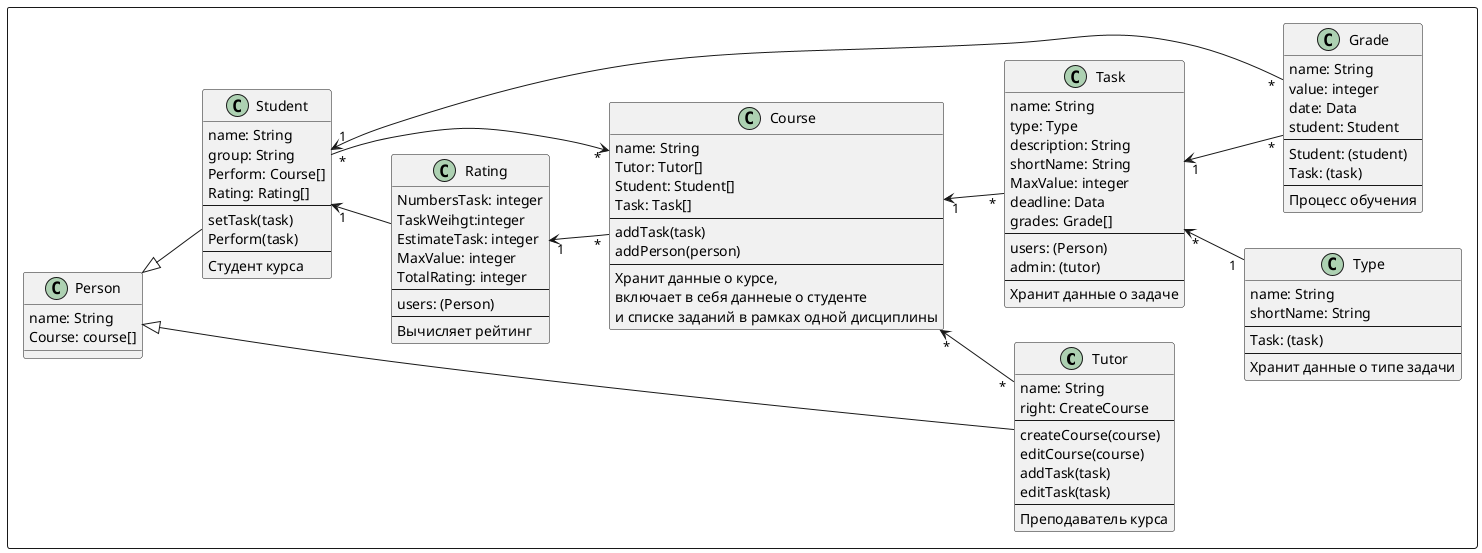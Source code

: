 @startuml one
    left to right direction
    
    rectangle {

    class Tutor extends Person {
        name: String
        right: CreateCourse
        ---
        createCourse(course)
        editCourse(course)
        addTask(task)
        editTask(task)
        ---
        Преподаватель курса
    }    

    class Student extends Person{
        name: String
        group: String
        Perform: Course[]
        Rating: Rating[]
        ---
        setTask(task)
        Perform(task)
        ---
        Студент курса
    }

    class Course {
        name: String
        Tutor: Tutor[]
        Student: Student[]
        Task: Task[]
        ---
        addTask(task)
        addPerson(person)
        ---
        Хранит данные о курсе, 
        включает в себя даннеые о студенте 
        и списке заданий в рамках одной дисциплины
    }

    class Task{
        name: String
        type: Type
        description: String
        shortName: String
        MaxValue: integer
        deadline: Data
        grades: Grade[]
        ---
        users: (Person)
        admin: (tutor)
        ---
        Хранит данные о задаче
    }

    class Rating{
        NumbersTask: integer
        TaskWeihgt:integer
        EstimateTask: integer
        MaxValue: integer
        TotalRating: integer
        ---
        users: (Person)
        ---
        Вычисляет рейтинг
    }

    class Type{
        name: String
        shortName: String
        ---
        Task: (task)
        ---
        Хранит данные о типе задачи
    }

        class Grade{
        name: String
        value: integer
        date: Data
        student: Student
        ---
        Student: (student)
        Task: (task)
        ---
        Процесс обучения
    }

    class Person{
        name: String
        Course: course[]
    }
    Student "1" <-- Rating
    Course "*" <-- "*" Tutor
    Course "*" <-- "*" Student
    Course "1" <-- "*" Task
    Student "1" <-- "*" Grade
    Task "*" <-- "1" Type
    Task "1" <-- "*" Grade
    Rating "1" <-- "*" Course
    }
@enduml

@startuml two
    actor Tutor 
    Collections Courses 

    Tutor -> Courses : get course
    Tutor -> course : setGrade(task, person, grade)
    Tutor -> course : toEstimateTask
    course -> grade : <<create>>
    Tutor -> course : sumRatingResult
    activate grade 
    course -> task : setGrade 
    deactivate grade 
    course -> task : Result=\ntask.welght[i]*(task.appraisalStudent[i]/task.maxValue)
    Courses -> course : setRating
@enduml